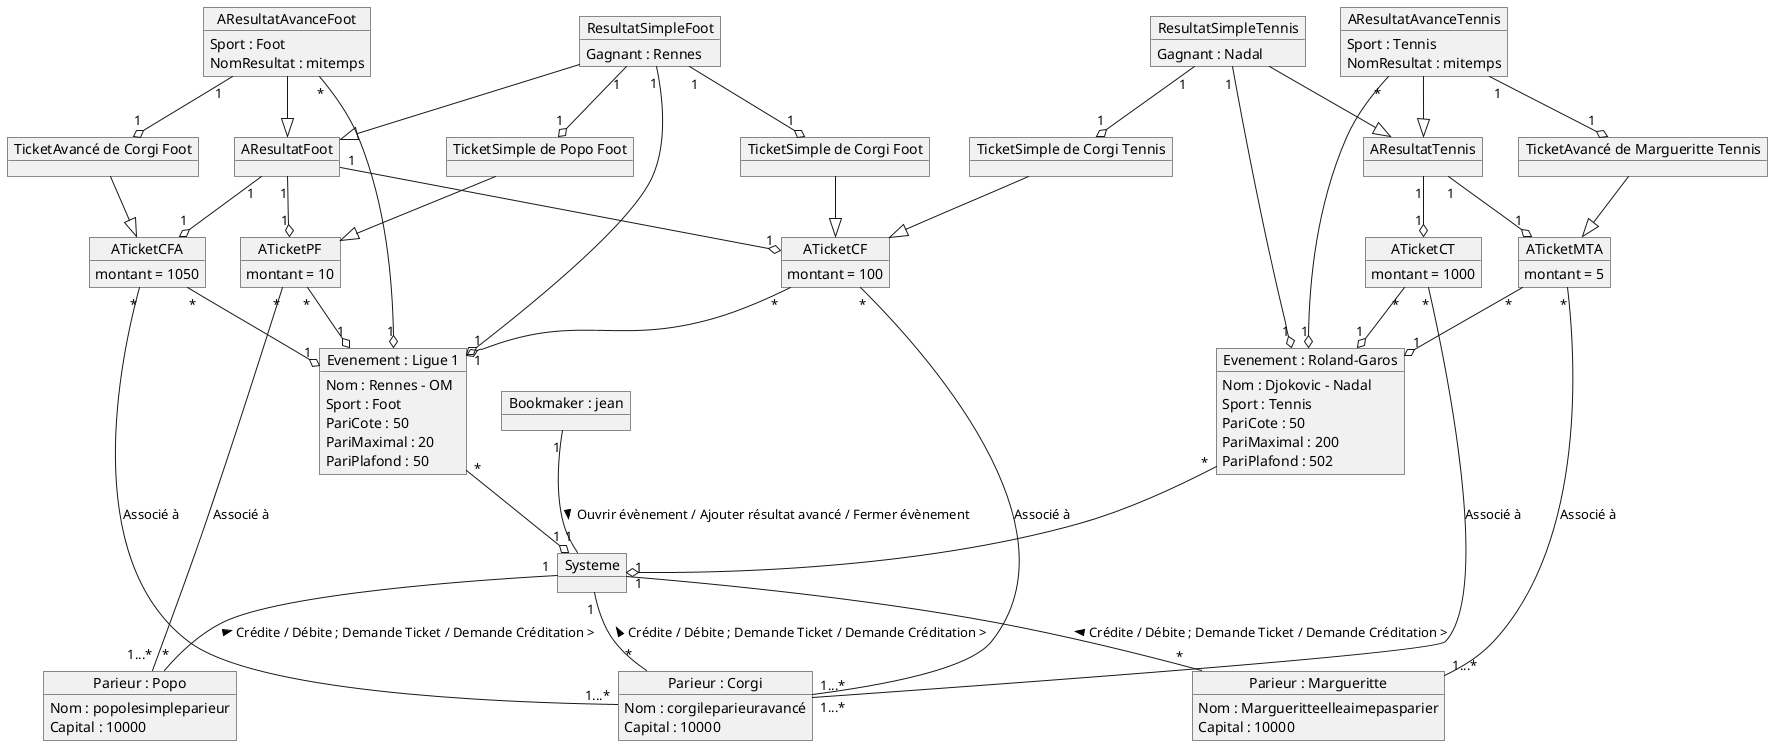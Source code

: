 @startuml


object "Bookmaker : jean" as Bookmaker
object Systeme

Bookmaker "1" -- "1" Systeme : "Ouvrir évènement / Ajouter résultat avancé / Fermer évènement >"






object "Evenement : Ligue 1" as EvenementF {
    Nom : Rennes - OM
    Sport : Foot
    PariCote : 50
    PariMaximal : 20
    PariPlafond : 50
}
EvenementF "*" --o "1" Systeme


object AResultatFoot
object ResultatSimpleFoot {
    Gagnant : Rennes
}
object AResultatAvanceFoot {
    Sport : Foot
    NomResultat : mitemps
}
ResultatSimpleFoot "1" --o "1" EvenementF
ResultatSimpleFoot --|> AResultatFoot
AResultatAvanceFoot "*" --o "1" EvenementF
AResultatAvanceFoot --|> AResultatFoot



object "Evenement : Roland-Garos" as EvenementT {
    Nom : Djokovic - Nadal
    Sport : Tennis
    PariCote : 50
    PariMaximal : 200
    PariPlafond : 502
}
EvenementT "*" --o "1" Systeme


object AResultatTennis
object ResultatSimpleTennis {
    Gagnant : Nadal
}
object AResultatAvanceTennis {
    Sport : Tennis
    NomResultat : mitemps
}
ResultatSimpleTennis "1" --o "1" EvenementT
ResultatSimpleTennis --|> AResultatTennis
AResultatAvanceTennis "*" --o "1" EvenementT
AResultatAvanceTennis --|> AResultatTennis










object "Parieur : Popo" as ParieurP {
    Nom : popolesimpleparieur
    Capital : 10000
}
Systeme "1" -- "*" ParieurP : "< Crédite / Débite ; Demande Ticket / Demande Créditation >"



object ATicketPF {
    montant = 10
}
object "TicketSimple de Popo Foot" as TicketSimplePF

ATicketPF "*" -- "1...*" ParieurP : "Associé à"
ATicketPF "*" --o "1" EvenementF

TicketSimplePF --|> ATicketPF

AResultatFoot "1" --o "1" ATicketPF
ResultatSimpleFoot "1" --o "1" TicketSimplePF










object "Parieur : Corgi" as ParieurC {
    Nom : corgileparieuravancé
    Capital : 10000
}
Systeme "1" -- "*" ParieurC : "< Crédite / Débite ; Demande Ticket / Demande Créditation >"



object ATicketCF {
    montant = 100
}
object "TicketSimple de Corgi Foot" as TicketSimpleCF

ATicketCF "*" -- "1...*" ParieurC : "Associé à"
ATicketCF "*" --o "1" EvenementF

TicketSimpleCF --|> ATicketCF

AResultatFoot "1" --o "1" ATicketCF
ResultatSimpleFoot "1" --o "1" TicketSimpleCF



object ATicketCT {
    montant = 1000
}
object "TicketSimple de Corgi Tennis" as TicketSimpleCT

ATicketCT "*" -- "1...*" ParieurC : "Associé à"
ATicketCT "*" --o "1" EvenementT

TicketSimpleCT --|> ATicketCF

AResultatTennis "1" --o "1" ATicketCT
ResultatSimpleTennis "1" --o "1" TicketSimpleCT



object ATicketCFA {
    montant = 1050
}
object "TicketAvancé de Corgi Foot" as ATicketAvanceCF

ATicketCFA "*" -- "1...*" ParieurC : "Associé à"
ATicketCFA "*" --o "1" EvenementF

ATicketAvanceCF --|> ATicketCFA

AResultatFoot "1" --o "1" ATicketCFA
AResultatAvanceFoot "1" --o "1" ATicketAvanceCF












object "Parieur : Margueritte" as ParieurM {
    Nom : Margueritteelleaimepasparier
    Capital : 10000
}

Systeme "1" -- "*" ParieurM : "< Crédite / Débite ; Demande Ticket / Demande Créditation >"



object ATicketMTA {
    montant = 5
}
object "TicketAvancé de Margueritte Tennis" as ATicketAvanceMT

ATicketMTA "*" -- "1...*" ParieurM : "Associé à"
ATicketMTA "*" --o "1" EvenementT

ATicketAvanceMT --|> ATicketMTA

AResultatTennis "1" --o "1" ATicketMTA
AResultatAvanceTennis "1" --o "1" ATicketAvanceMT




@enduml